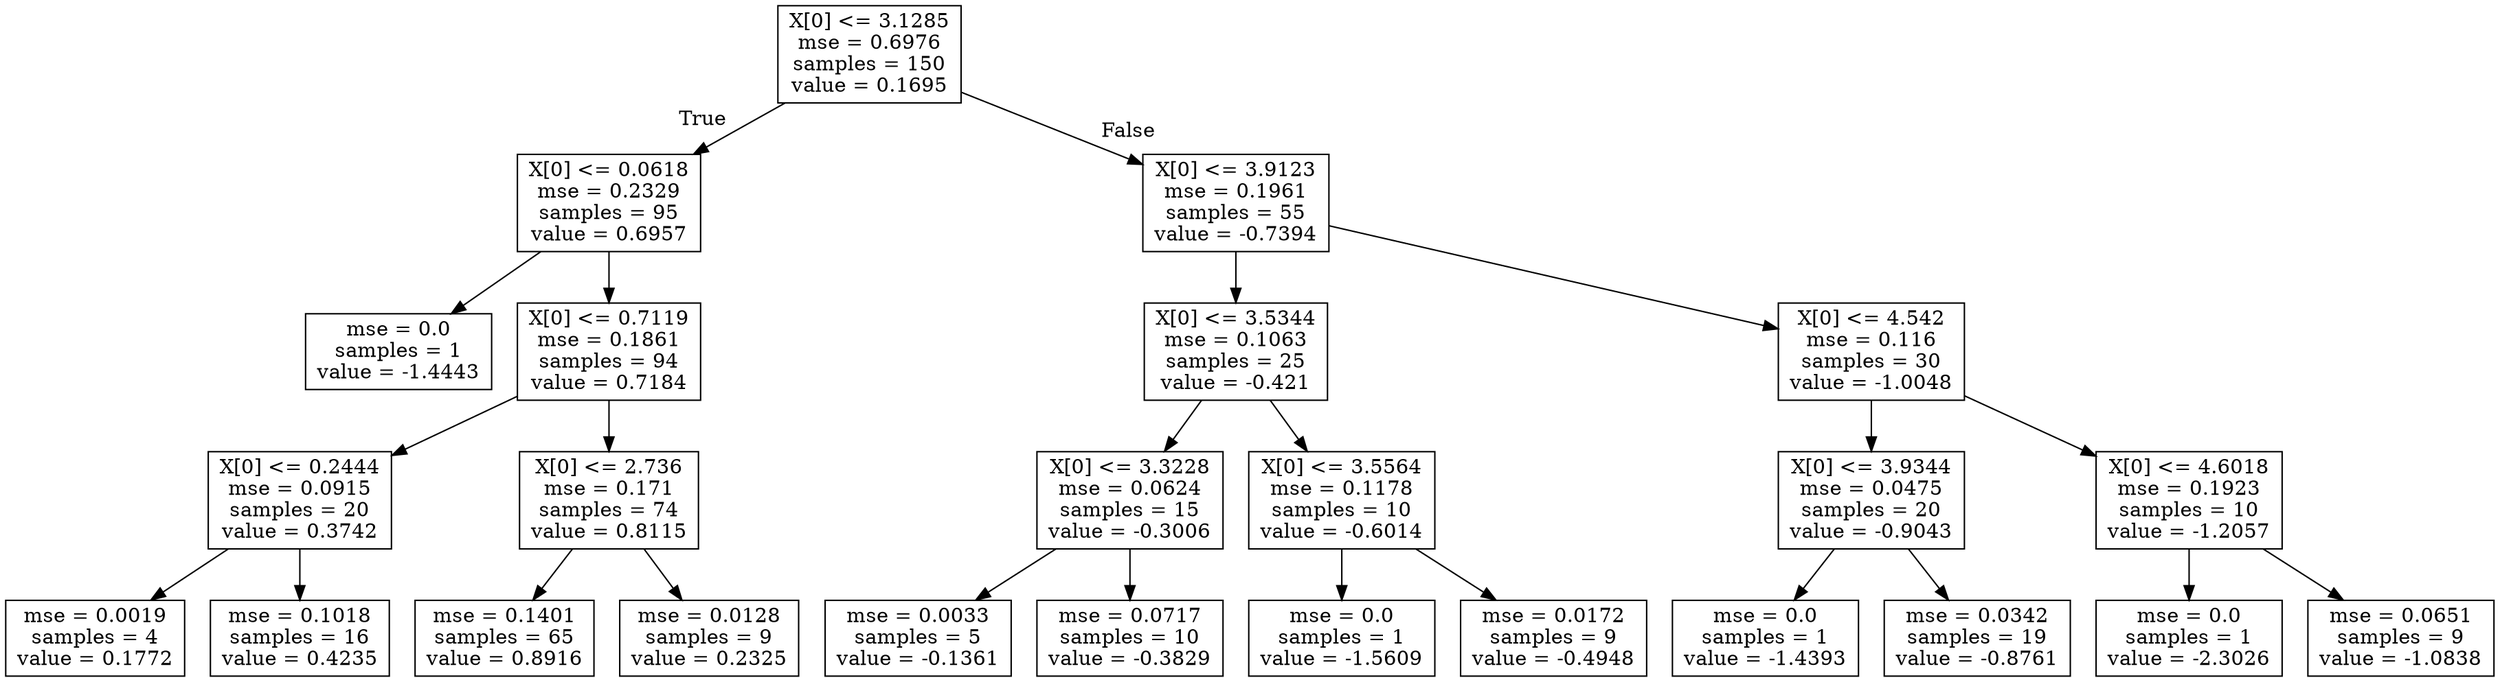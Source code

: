 digraph Tree {
node [shape=box] ;
0 [label="X[0] <= 3.1285\nmse = 0.6976\nsamples = 150\nvalue = 0.1695"] ;
1 [label="X[0] <= 0.0618\nmse = 0.2329\nsamples = 95\nvalue = 0.6957"] ;
0 -> 1 [labeldistance=2.5, labelangle=45, headlabel="True"] ;
2 [label="mse = 0.0\nsamples = 1\nvalue = -1.4443"] ;
1 -> 2 ;
3 [label="X[0] <= 0.7119\nmse = 0.1861\nsamples = 94\nvalue = 0.7184"] ;
1 -> 3 ;
4 [label="X[0] <= 0.2444\nmse = 0.0915\nsamples = 20\nvalue = 0.3742"] ;
3 -> 4 ;
5 [label="mse = 0.0019\nsamples = 4\nvalue = 0.1772"] ;
4 -> 5 ;
6 [label="mse = 0.1018\nsamples = 16\nvalue = 0.4235"] ;
4 -> 6 ;
7 [label="X[0] <= 2.736\nmse = 0.171\nsamples = 74\nvalue = 0.8115"] ;
3 -> 7 ;
8 [label="mse = 0.1401\nsamples = 65\nvalue = 0.8916"] ;
7 -> 8 ;
9 [label="mse = 0.0128\nsamples = 9\nvalue = 0.2325"] ;
7 -> 9 ;
10 [label="X[0] <= 3.9123\nmse = 0.1961\nsamples = 55\nvalue = -0.7394"] ;
0 -> 10 [labeldistance=2.5, labelangle=-45, headlabel="False"] ;
11 [label="X[0] <= 3.5344\nmse = 0.1063\nsamples = 25\nvalue = -0.421"] ;
10 -> 11 ;
12 [label="X[0] <= 3.3228\nmse = 0.0624\nsamples = 15\nvalue = -0.3006"] ;
11 -> 12 ;
13 [label="mse = 0.0033\nsamples = 5\nvalue = -0.1361"] ;
12 -> 13 ;
14 [label="mse = 0.0717\nsamples = 10\nvalue = -0.3829"] ;
12 -> 14 ;
15 [label="X[0] <= 3.5564\nmse = 0.1178\nsamples = 10\nvalue = -0.6014"] ;
11 -> 15 ;
16 [label="mse = 0.0\nsamples = 1\nvalue = -1.5609"] ;
15 -> 16 ;
17 [label="mse = 0.0172\nsamples = 9\nvalue = -0.4948"] ;
15 -> 17 ;
18 [label="X[0] <= 4.542\nmse = 0.116\nsamples = 30\nvalue = -1.0048"] ;
10 -> 18 ;
19 [label="X[0] <= 3.9344\nmse = 0.0475\nsamples = 20\nvalue = -0.9043"] ;
18 -> 19 ;
20 [label="mse = 0.0\nsamples = 1\nvalue = -1.4393"] ;
19 -> 20 ;
21 [label="mse = 0.0342\nsamples = 19\nvalue = -0.8761"] ;
19 -> 21 ;
22 [label="X[0] <= 4.6018\nmse = 0.1923\nsamples = 10\nvalue = -1.2057"] ;
18 -> 22 ;
23 [label="mse = 0.0\nsamples = 1\nvalue = -2.3026"] ;
22 -> 23 ;
24 [label="mse = 0.0651\nsamples = 9\nvalue = -1.0838"] ;
22 -> 24 ;
}